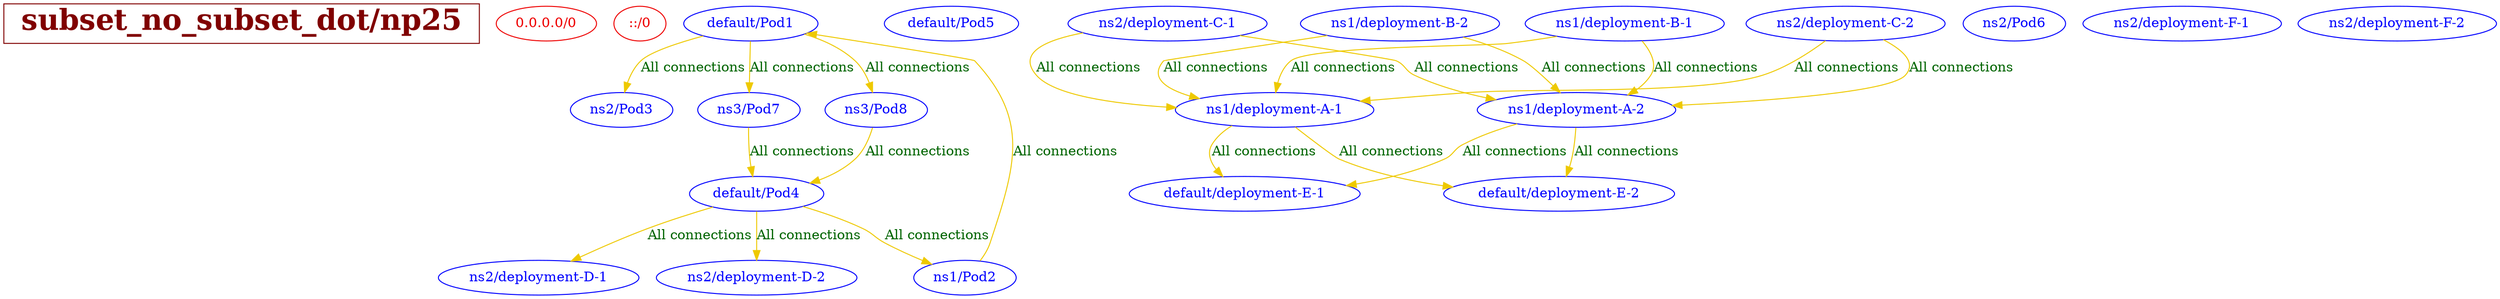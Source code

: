 // The Connectivity Graph of np25
digraph {
	HEADER [shape="box" label=< <B>subset_no_subset_dot/np25</B> > fontsize=30 color=webmaroon fontcolor=webmaroon];
	"0.0.0.0/0" [label="0.0.0.0/0" color="red2" fontcolor="red2"]
	"::/0" [label="::/0" color="red2" fontcolor="red2"]
	"default/Pod1" [label="default/Pod1" color="blue" fontcolor="blue"]
	"default/Pod4" [label="default/Pod4" color="blue" fontcolor="blue"]
	"default/Pod5" [label="default/Pod5" color="blue" fontcolor="blue"]
	"default/deployment-E-1" [label="default/deployment-E-1" color="blue" fontcolor="blue"]
	"default/deployment-E-2" [label="default/deployment-E-2" color="blue" fontcolor="blue"]
	"ns1/Pod2" [label="ns1/Pod2" color="blue" fontcolor="blue"]
	"ns1/deployment-A-1" [label="ns1/deployment-A-1" color="blue" fontcolor="blue"]
	"ns1/deployment-A-2" [label="ns1/deployment-A-2" color="blue" fontcolor="blue"]
	"ns1/deployment-B-1" [label="ns1/deployment-B-1" color="blue" fontcolor="blue"]
	"ns1/deployment-B-2" [label="ns1/deployment-B-2" color="blue" fontcolor="blue"]
	"ns2/Pod3" [label="ns2/Pod3" color="blue" fontcolor="blue"]
	"ns2/Pod6" [label="ns2/Pod6" color="blue" fontcolor="blue"]
	"ns2/deployment-C-1" [label="ns2/deployment-C-1" color="blue" fontcolor="blue"]
	"ns2/deployment-C-2" [label="ns2/deployment-C-2" color="blue" fontcolor="blue"]
	"ns2/deployment-D-1" [label="ns2/deployment-D-1" color="blue" fontcolor="blue"]
	"ns2/deployment-D-2" [label="ns2/deployment-D-2" color="blue" fontcolor="blue"]
	"ns2/deployment-F-1" [label="ns2/deployment-F-1" color="blue" fontcolor="blue"]
	"ns2/deployment-F-2" [label="ns2/deployment-F-2" color="blue" fontcolor="blue"]
	"ns3/Pod7" [label="ns3/Pod7" color="blue" fontcolor="blue"]
	"ns3/Pod8" [label="ns3/Pod8" color="blue" fontcolor="blue"]
	"default/Pod1" -> "ns2/Pod3" [label="All connections" color="gold2" fontcolor="darkgreen"]
	"default/Pod1" -> "ns3/Pod7" [label="All connections" color="gold2" fontcolor="darkgreen"]
	"default/Pod1" -> "ns3/Pod8" [label="All connections" color="gold2" fontcolor="darkgreen"]
	"default/Pod4" -> "ns1/Pod2" [label="All connections" color="gold2" fontcolor="darkgreen"]
	"default/Pod4" -> "ns2/deployment-D-1" [label="All connections" color="gold2" fontcolor="darkgreen"]
	"default/Pod4" -> "ns2/deployment-D-2" [label="All connections" color="gold2" fontcolor="darkgreen"]
	"ns1/Pod2" -> "default/Pod1" [label="All connections" color="gold2" fontcolor="darkgreen"]
	"ns1/deployment-A-1" -> "default/deployment-E-1" [label="All connections" color="gold2" fontcolor="darkgreen"]
	"ns1/deployment-A-1" -> "default/deployment-E-2" [label="All connections" color="gold2" fontcolor="darkgreen"]
	"ns1/deployment-A-2" -> "default/deployment-E-1" [label="All connections" color="gold2" fontcolor="darkgreen"]
	"ns1/deployment-A-2" -> "default/deployment-E-2" [label="All connections" color="gold2" fontcolor="darkgreen"]
	"ns1/deployment-B-1" -> "ns1/deployment-A-1" [label="All connections" color="gold2" fontcolor="darkgreen"]
	"ns1/deployment-B-1" -> "ns1/deployment-A-2" [label="All connections" color="gold2" fontcolor="darkgreen"]
	"ns1/deployment-B-2" -> "ns1/deployment-A-1" [label="All connections" color="gold2" fontcolor="darkgreen"]
	"ns1/deployment-B-2" -> "ns1/deployment-A-2" [label="All connections" color="gold2" fontcolor="darkgreen"]
	"ns2/deployment-C-1" -> "ns1/deployment-A-1" [label="All connections" color="gold2" fontcolor="darkgreen"]
	"ns2/deployment-C-1" -> "ns1/deployment-A-2" [label="All connections" color="gold2" fontcolor="darkgreen"]
	"ns2/deployment-C-2" -> "ns1/deployment-A-1" [label="All connections" color="gold2" fontcolor="darkgreen"]
	"ns2/deployment-C-2" -> "ns1/deployment-A-2" [label="All connections" color="gold2" fontcolor="darkgreen"]
	"ns3/Pod7" -> "default/Pod4" [label="All connections" color="gold2" fontcolor="darkgreen"]
	"ns3/Pod8" -> "default/Pod4" [label="All connections" color="gold2" fontcolor="darkgreen"]
}


